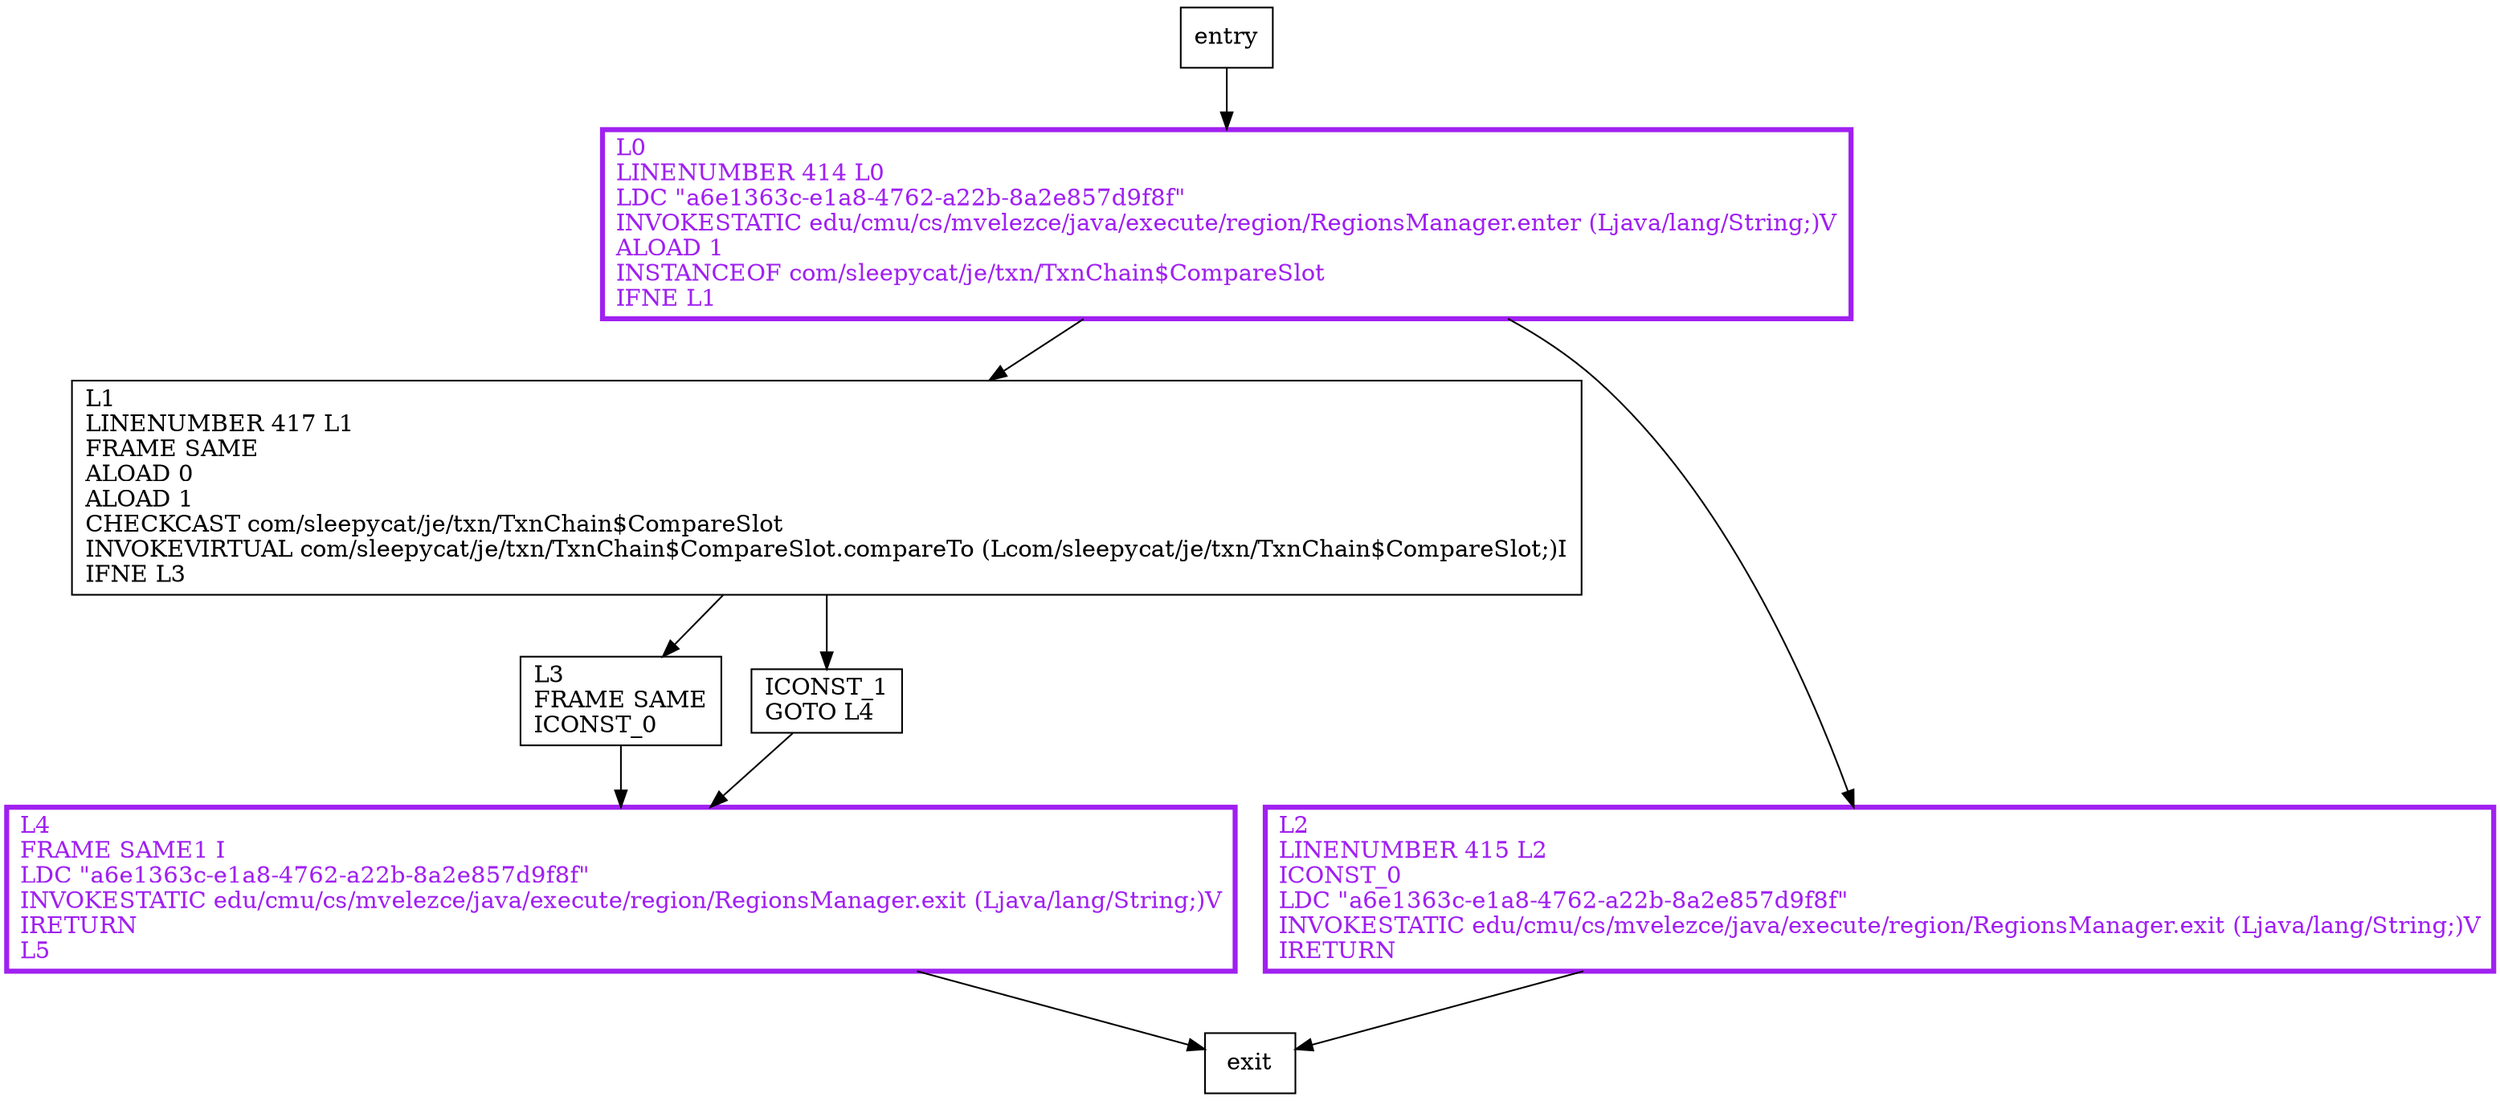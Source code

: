 digraph equals {
node [shape=record];
1484296061 [label="L4\lFRAME SAME1 I\lLDC \"a6e1363c-e1a8-4762-a22b-8a2e857d9f8f\"\lINVOKESTATIC edu/cmu/cs/mvelezce/java/execute/region/RegionsManager.exit (Ljava/lang/String;)V\lIRETURN\lL5\l"];
203224549 [label="L0\lLINENUMBER 414 L0\lLDC \"a6e1363c-e1a8-4762-a22b-8a2e857d9f8f\"\lINVOKESTATIC edu/cmu/cs/mvelezce/java/execute/region/RegionsManager.enter (Ljava/lang/String;)V\lALOAD 1\lINSTANCEOF com/sleepycat/je/txn/TxnChain$CompareSlot\lIFNE L1\l"];
1675123779 [label="L1\lLINENUMBER 417 L1\lFRAME SAME\lALOAD 0\lALOAD 1\lCHECKCAST com/sleepycat/je/txn/TxnChain$CompareSlot\lINVOKEVIRTUAL com/sleepycat/je/txn/TxnChain$CompareSlot.compareTo (Lcom/sleepycat/je/txn/TxnChain$CompareSlot;)I\lIFNE L3\l"];
2044984902 [label="L3\lFRAME SAME\lICONST_0\l"];
496496285 [label="L2\lLINENUMBER 415 L2\lICONST_0\lLDC \"a6e1363c-e1a8-4762-a22b-8a2e857d9f8f\"\lINVOKESTATIC edu/cmu/cs/mvelezce/java/execute/region/RegionsManager.exit (Ljava/lang/String;)V\lIRETURN\l"];
305893945 [label="ICONST_1\lGOTO L4\l"];
entry;
exit;
entry -> 203224549
1484296061 -> exit
203224549 -> 1675123779
203224549 -> 496496285
1675123779 -> 2044984902
1675123779 -> 305893945
2044984902 -> 1484296061
496496285 -> exit
305893945 -> 1484296061
1484296061[fontcolor="purple", penwidth=3, color="purple"];
203224549[fontcolor="purple", penwidth=3, color="purple"];
496496285[fontcolor="purple", penwidth=3, color="purple"];
}
